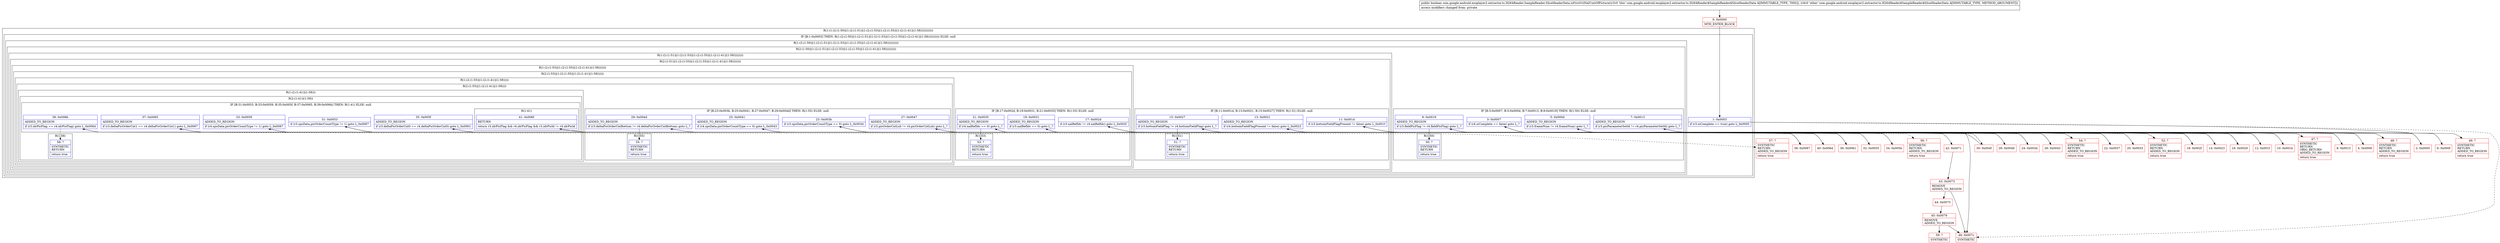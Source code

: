 digraph "CFG forcom.google.android.exoplayer2.extractor.ts.H264Reader.SampleReader.SliceHeaderData.isFirstVclNalUnitOfPicture(Lcom\/google\/android\/exoplayer2\/extractor\/ts\/H264Reader$SampleReader$SliceHeaderData;)Z" {
subgraph cluster_Region_371936978 {
label = "R(1:(1:(2:(1:50)|(1:(2:(1:51)|(1:(2:(1:53)|(1:(2:(1:55)|(1:(2:(1:41)|(1:58))))))))))))";
node [shape=record,color=blue];
subgraph cluster_IfRegion_424669605 {
label = "IF [B:1:0x0003] THEN: R(1:(2:(1:50)|(1:(2:(1:51)|(1:(2:(1:53)|(1:(2:(1:55)|(1:(2:(1:41)|(1:58))))))))))) ELSE: null";
node [shape=record,color=blue];
Node_1 [shape=record,label="{1\:\ 0x0003|if (r3.isComplete == true) goto L_0x0005\l}"];
subgraph cluster_Region_677766895 {
label = "R(1:(2:(1:50)|(1:(2:(1:51)|(1:(2:(1:53)|(1:(2:(1:55)|(1:(2:(1:41)|(1:58)))))))))))";
node [shape=record,color=blue];
subgraph cluster_Region_2131751128 {
label = "R(2:(1:50)|(1:(2:(1:51)|(1:(2:(1:53)|(1:(2:(1:55)|(1:(2:(1:41)|(1:58))))))))))";
node [shape=record,color=blue];
subgraph cluster_IfRegion_866024501 {
label = "IF [B:3:0x0007, B:5:0x000d, B:7:0x0013, B:9:0x0019] THEN: R(1:50) ELSE: null";
node [shape=record,color=blue];
Node_3 [shape=record,label="{3\:\ 0x0007|if (r4.isComplete == false) goto L_?\l}"];
Node_5 [shape=record,label="{5\:\ 0x000d|ADDED_TO_REGION\l|if (r3.frameNum != r4.frameNum) goto L_?\l}"];
Node_7 [shape=record,label="{7\:\ 0x0013|ADDED_TO_REGION\l|if (r3.picParameterSetId != r4.picParameterSetId) goto L_?\l}"];
Node_9 [shape=record,label="{9\:\ 0x0019|ADDED_TO_REGION\l|if (r3.fieldPicFlag != r4.fieldPicFlag) goto L_?\l}"];
subgraph cluster_Region_1438282042 {
label = "R(1:50)";
node [shape=record,color=blue];
Node_50 [shape=record,label="{50\:\ ?|SYNTHETIC\lRETURN\l|return true\l}"];
}
}
subgraph cluster_Region_1391441916 {
label = "R(1:(2:(1:51)|(1:(2:(1:53)|(1:(2:(1:55)|(1:(2:(1:41)|(1:58)))))))))";
node [shape=record,color=blue];
subgraph cluster_Region_1382417481 {
label = "R(2:(1:51)|(1:(2:(1:53)|(1:(2:(1:55)|(1:(2:(1:41)|(1:58))))))))";
node [shape=record,color=blue];
subgraph cluster_IfRegion_307865060 {
label = "IF [B:11:0x001d, B:13:0x0021, B:15:0x0027] THEN: R(1:51) ELSE: null";
node [shape=record,color=blue];
Node_11 [shape=record,label="{11\:\ 0x001d|if (r3.bottomFieldFlagPresent != false) goto L_0x001f\l}"];
Node_13 [shape=record,label="{13\:\ 0x0021|ADDED_TO_REGION\l|if (r4.bottomFieldFlagPresent != false) goto L_0x0023\l}"];
Node_15 [shape=record,label="{15\:\ 0x0027|ADDED_TO_REGION\l|if (r3.bottomFieldFlag != r4.bottomFieldFlag) goto L_?\l}"];
subgraph cluster_Region_351024436 {
label = "R(1:51)";
node [shape=record,color=blue];
Node_51 [shape=record,label="{51\:\ ?|SYNTHETIC\lRETURN\l|return true\l}"];
}
}
subgraph cluster_Region_999497730 {
label = "R(1:(2:(1:53)|(1:(2:(1:55)|(1:(2:(1:41)|(1:58)))))))";
node [shape=record,color=blue];
subgraph cluster_Region_1505050485 {
label = "R(2:(1:53)|(1:(2:(1:55)|(1:(2:(1:41)|(1:58))))))";
node [shape=record,color=blue];
subgraph cluster_IfRegion_102553378 {
label = "IF [B:17:0x002d, B:19:0x0031, B:21:0x0035] THEN: R(1:53) ELSE: null";
node [shape=record,color=blue];
Node_17 [shape=record,label="{17\:\ 0x002d|if (r3.nalRefIdc != r4.nalRefIdc) goto L_0x002f\l}"];
Node_19 [shape=record,label="{19\:\ 0x0031|ADDED_TO_REGION\l|if (r3.nalRefIdc == 0) goto L_?\l}"];
Node_21 [shape=record,label="{21\:\ 0x0035|ADDED_TO_REGION\l|if (r4.nalRefIdc == 0) goto L_?\l}"];
subgraph cluster_Region_1940653888 {
label = "R(1:53)";
node [shape=record,color=blue];
Node_53 [shape=record,label="{53\:\ ?|SYNTHETIC\lRETURN\l|return true\l}"];
}
}
subgraph cluster_Region_1360902663 {
label = "R(1:(2:(1:55)|(1:(2:(1:41)|(1:58)))))";
node [shape=record,color=blue];
subgraph cluster_Region_555973062 {
label = "R(2:(1:55)|(1:(2:(1:41)|(1:58))))";
node [shape=record,color=blue];
subgraph cluster_IfRegion_1097207559 {
label = "IF [B:23:0x003b, B:25:0x0041, B:27:0x0047, B:29:0x004d] THEN: R(1:55) ELSE: null";
node [shape=record,color=blue];
Node_23 [shape=record,label="{23\:\ 0x003b|if (r3.spsData.picOrderCountType == 0) goto L_0x003d\l}"];
Node_25 [shape=record,label="{25\:\ 0x0041|ADDED_TO_REGION\l|if (r4.spsData.picOrderCountType == 0) goto L_0x0043\l}"];
Node_27 [shape=record,label="{27\:\ 0x0047|ADDED_TO_REGION\l|if (r3.picOrderCntLsb != r4.picOrderCntLsb) goto L_?\l}"];
Node_29 [shape=record,label="{29\:\ 0x004d|ADDED_TO_REGION\l|if (r3.deltaPicOrderCntBottom != r4.deltaPicOrderCntBottom) goto L_?\l}"];
subgraph cluster_Region_1382258284 {
label = "R(1:55)";
node [shape=record,color=blue];
Node_55 [shape=record,label="{55\:\ ?|SYNTHETIC\lRETURN\l|return true\l}"];
}
}
subgraph cluster_Region_1855112101 {
label = "R(1:(2:(1:41)|(1:58)))";
node [shape=record,color=blue];
subgraph cluster_Region_1422228216 {
label = "R(2:(1:41)|(1:58))";
node [shape=record,color=blue];
subgraph cluster_IfRegion_631920976 {
label = "IF [B:31:0x0053, B:33:0x0059, B:35:0x005f, B:37:0x0065, B:39:0x006b] THEN: R(1:41) ELSE: null";
node [shape=record,color=blue];
Node_31 [shape=record,label="{31\:\ 0x0053|if (r3.spsData.picOrderCountType != 1) goto L_0x0067\l}"];
Node_33 [shape=record,label="{33\:\ 0x0059|ADDED_TO_REGION\l|if (r4.spsData.picOrderCountType != 1) goto L_0x0067\l}"];
Node_35 [shape=record,label="{35\:\ 0x005f|ADDED_TO_REGION\l|if (r3.deltaPicOrderCnt0 == r4.deltaPicOrderCnt0) goto L_0x0061\l}"];
Node_37 [shape=record,label="{37\:\ 0x0065|ADDED_TO_REGION\l|if (r3.deltaPicOrderCnt1 == r4.deltaPicOrderCnt1) goto L_0x0067\l}"];
Node_39 [shape=record,label="{39\:\ 0x006b|ADDED_TO_REGION\l|if (r3.idrPicFlag == r4.idrPicFlag) goto L_0x006d\l}"];
subgraph cluster_Region_1806990207 {
label = "R(1:41)";
node [shape=record,color=blue];
Node_41 [shape=record,label="{41\:\ 0x006f|RETURN\l|return r3.idrPicFlag && r4.idrPicFlag && r3.idrPicId != r4.idrPicId\l}"];
}
}
subgraph cluster_Region_323158599 {
label = "R(1:58)";
node [shape=record,color=blue];
Node_58 [shape=record,label="{58\:\ ?|SYNTHETIC\lRETURN\l|return true\l}"];
}
}
}
}
}
}
}
}
}
}
}
}
}
Node_0 [shape=record,color=red,label="{0\:\ 0x0000|MTH_ENTER_BLOCK\l}"];
Node_2 [shape=record,color=red,label="{2\:\ 0x0005}"];
Node_4 [shape=record,color=red,label="{4\:\ 0x0009}"];
Node_6 [shape=record,color=red,label="{6\:\ 0x000f}"];
Node_8 [shape=record,color=red,label="{8\:\ 0x0015}"];
Node_10 [shape=record,color=red,label="{10\:\ 0x001b}"];
Node_12 [shape=record,color=red,label="{12\:\ 0x001f}"];
Node_14 [shape=record,color=red,label="{14\:\ 0x0023}"];
Node_16 [shape=record,color=red,label="{16\:\ 0x0029}"];
Node_18 [shape=record,color=red,label="{18\:\ 0x002f}"];
Node_20 [shape=record,color=red,label="{20\:\ 0x0033}"];
Node_22 [shape=record,color=red,label="{22\:\ 0x0037}"];
Node_24 [shape=record,color=red,label="{24\:\ 0x003d}"];
Node_26 [shape=record,color=red,label="{26\:\ 0x0043}"];
Node_28 [shape=record,color=red,label="{28\:\ 0x0049}"];
Node_30 [shape=record,color=red,label="{30\:\ 0x004f}"];
Node_32 [shape=record,color=red,label="{32\:\ 0x0055}"];
Node_34 [shape=record,color=red,label="{34\:\ 0x005b}"];
Node_36 [shape=record,color=red,label="{36\:\ 0x0061}"];
Node_38 [shape=record,color=red,label="{38\:\ 0x0067}"];
Node_40 [shape=record,color=red,label="{40\:\ 0x006d}"];
Node_42 [shape=record,color=red,label="{42\:\ 0x0071}"];
Node_43 [shape=record,color=red,label="{43\:\ 0x0073|REMOVE\lADDED_TO_REGION\l}"];
Node_44 [shape=record,color=red,label="{44\:\ 0x0075}"];
Node_45 [shape=record,color=red,label="{45\:\ 0x0079|REMOVE\lADDED_TO_REGION\l}"];
Node_46 [shape=record,color=red,label="{46\:\ 0x007c|SYNTHETIC\l}"];
Node_47 [shape=record,color=red,label="{47\:\ ?|SYNTHETIC\lRETURN\lORIG_RETURN\lADDED_TO_REGION\l|return true\l}"];
Node_48 [shape=record,color=red,label="{48\:\ ?|SYNTHETIC\lRETURN\lADDED_TO_REGION\l|return true\l}"];
Node_49 [shape=record,color=red,label="{49\:\ ?|SYNTHETIC\lRETURN\lADDED_TO_REGION\l|return true\l}"];
Node_52 [shape=record,color=red,label="{52\:\ ?|SYNTHETIC\lRETURN\lADDED_TO_REGION\l|return true\l}"];
Node_54 [shape=record,color=red,label="{54\:\ ?|SYNTHETIC\lRETURN\lADDED_TO_REGION\l|return true\l}"];
Node_56 [shape=record,color=red,label="{56\:\ ?|SYNTHETIC\lRETURN\lADDED_TO_REGION\l|return true\l}"];
Node_57 [shape=record,color=red,label="{57\:\ ?|SYNTHETIC\lRETURN\lADDED_TO_REGION\l|return true\l}"];
Node_59 [shape=record,color=red,label="{59\:\ ?|SYNTHETIC\l}"];
MethodNode[shape=record,label="{public boolean com.google.android.exoplayer2.extractor.ts.H264Reader.SampleReader.SliceHeaderData.isFirstVclNalUnitOfPicture((r3v0 'this' com.google.android.exoplayer2.extractor.ts.H264Reader$SampleReader$SliceHeaderData A[IMMUTABLE_TYPE, THIS]), (r4v0 'other' com.google.android.exoplayer2.extractor.ts.H264Reader$SampleReader$SliceHeaderData A[IMMUTABLE_TYPE, METHOD_ARGUMENT]))  | access modifiers changed from: private\l}"];
MethodNode -> Node_0;
Node_1 -> Node_2;
Node_1 -> Node_46[style=dashed];
Node_3 -> Node_4[style=dashed];
Node_3 -> Node_47;
Node_5 -> Node_6[style=dashed];
Node_5 -> Node_48;
Node_7 -> Node_8[style=dashed];
Node_7 -> Node_49;
Node_9 -> Node_10[style=dashed];
Node_9 -> Node_50;
Node_11 -> Node_12;
Node_11 -> Node_16[style=dashed];
Node_13 -> Node_14;
Node_13 -> Node_16[style=dashed];
Node_15 -> Node_16[style=dashed];
Node_15 -> Node_51;
Node_17 -> Node_18;
Node_17 -> Node_22[style=dashed];
Node_19 -> Node_20[style=dashed];
Node_19 -> Node_52;
Node_21 -> Node_22[style=dashed];
Node_21 -> Node_53;
Node_23 -> Node_24;
Node_23 -> Node_30[style=dashed];
Node_25 -> Node_26;
Node_25 -> Node_30[style=dashed];
Node_27 -> Node_28[style=dashed];
Node_27 -> Node_54;
Node_29 -> Node_30[style=dashed];
Node_29 -> Node_55;
Node_31 -> Node_32[style=dashed];
Node_31 -> Node_38;
Node_33 -> Node_34[style=dashed];
Node_33 -> Node_38;
Node_35 -> Node_36;
Node_35 -> Node_56[style=dashed];
Node_37 -> Node_38;
Node_37 -> Node_57[style=dashed];
Node_39 -> Node_40;
Node_39 -> Node_58[style=dashed];
Node_41 -> Node_42;
Node_41 -> Node_46;
Node_0 -> Node_1;
Node_2 -> Node_3;
Node_4 -> Node_5;
Node_6 -> Node_7;
Node_8 -> Node_9;
Node_10 -> Node_11;
Node_12 -> Node_13;
Node_14 -> Node_15;
Node_16 -> Node_17;
Node_18 -> Node_19;
Node_20 -> Node_21;
Node_22 -> Node_23;
Node_24 -> Node_25;
Node_26 -> Node_27;
Node_28 -> Node_29;
Node_30 -> Node_31;
Node_32 -> Node_33;
Node_34 -> Node_35;
Node_36 -> Node_37;
Node_38 -> Node_39;
Node_40 -> Node_41;
Node_42 -> Node_43;
Node_43 -> Node_44;
Node_43 -> Node_46;
Node_44 -> Node_45;
Node_45 -> Node_46;
Node_45 -> Node_59;
}


